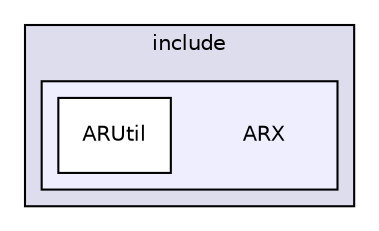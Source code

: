 digraph "/Users/phil/r/artoolkitx/Source/ARX/ARUtil/include/ARX" {
  compound=true
  node [ fontsize="10", fontname="Helvetica"];
  edge [ labelfontsize="10", labelfontname="Helvetica"];
  subgraph clusterdir_bf2baa6ae0095e086f55ddf699d73d31 {
    graph [ bgcolor="#ddddee", pencolor="black", label="include" fontname="Helvetica", fontsize="10", URL="dir_bf2baa6ae0095e086f55ddf699d73d31.html"]
  subgraph clusterdir_f68897883a0cda3ce6f8d0f29ea30fbe {
    graph [ bgcolor="#eeeeff", pencolor="black", label="" URL="dir_f68897883a0cda3ce6f8d0f29ea30fbe.html"];
    dir_f68897883a0cda3ce6f8d0f29ea30fbe [shape=plaintext label="ARX"];
    dir_3efe9dd341f68de69aee94154e60f0b7 [shape=box label="ARUtil" color="black" fillcolor="white" style="filled" URL="dir_3efe9dd341f68de69aee94154e60f0b7.html"];
  }
  }
}
